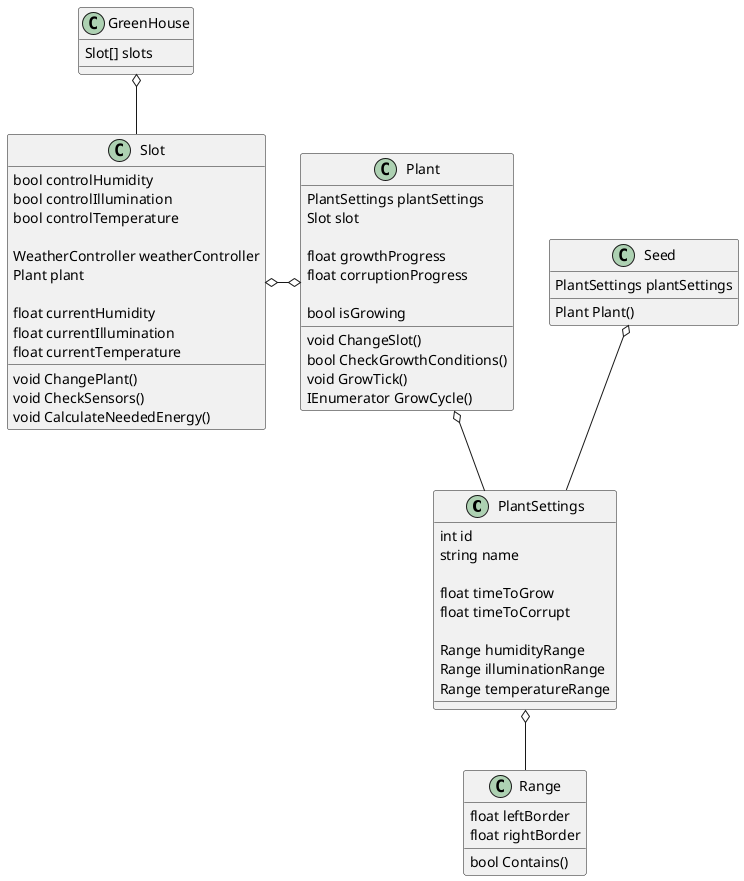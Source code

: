 ﻿@startuml

class PlantSettings
{
    int id
    string name
    
    float timeToGrow
    float timeToCorrupt
    
    Range humidityRange
    Range illuminationRange
    Range temperatureRange
}
class Seed
{
    PlantSettings plantSettings
    
    Plant Plant()
}
class Plant
{
    PlantSettings plantSettings
    Slot slot
    
    float growthProgress
    float corruptionProgress
    
    bool isGrowing
    
    void ChangeSlot()
    bool CheckGrowthConditions()
    void GrowTick()
    IEnumerator GrowCycle()
}
class Range
{
    float leftBorder
    float rightBorder
    
    bool Contains()
}
class Slot
{
    bool controlHumidity
    bool controlIllumination
    bool controlTemperature

    WeatherController weatherController
    Plant plant

    float currentHumidity
    float currentIllumination
    float currentTemperature
    
    void ChangePlant()
    void CheckSensors()
    void CalculateNeededEnergy()
}
class GreenHouse
{
    Slot[] slots
}

Seed o-- PlantSettings
Plant o-- PlantSettings
PlantSettings o-- Range
Slot o-o Plant
GreenHouse o-- Slot

@enduml